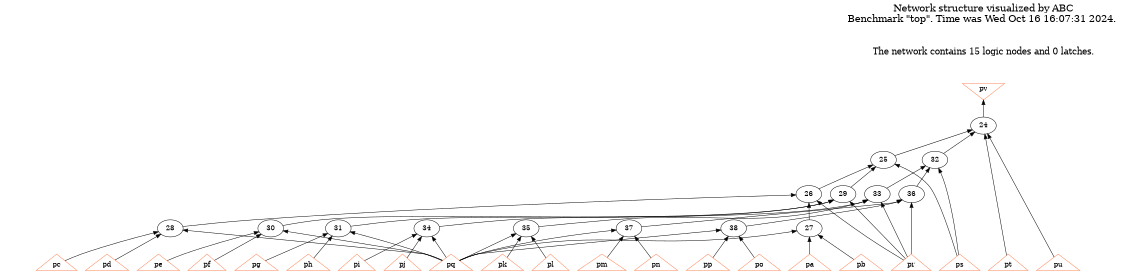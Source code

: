 # Network structure generated by ABC

digraph network {
size = "7.5,10";
center = true;
edge [dir = back];

{
  node [shape = plaintext];
  edge [style = invis];
  LevelTitle1 [label=""];
  LevelTitle2 [label=""];
  Level5 [label = ""];
  Level4 [label = ""];
  Level3 [label = ""];
  Level2 [label = ""];
  Level1 [label = ""];
  Level0 [label = ""];
  LevelTitle1 ->  LevelTitle2 ->  Level5 ->  Level4 ->  Level3 ->  Level2 ->  Level1 ->  Level0;
}

{
  rank = same;
  LevelTitle1;
  title1 [shape=plaintext,
          fontsize=20,
          fontname = "Times-Roman",
          label="Network structure visualized by ABC\nBenchmark \"top\". Time was Wed Oct 16 16:07:31 2024. "
         ];
}

{
  rank = same;
  LevelTitle2;
  title2 [shape=plaintext,
          fontsize=18,
          fontname = "Times-Roman",
          label="The network contains 15 logic nodes and 0 latches.\n"
         ];
}

{
  rank = same;
  Level5;
  Node22 [label = "pv", shape = invtriangle, color = coral, fillcolor = coral];
}

{
  rank = same;
  Level4;
  Node24 [label = "24\n", shape = ellipse];
}

{
  rank = same;
  Level3;
  Node25 [label = "25\n", shape = ellipse];
  Node32 [label = "32\n", shape = ellipse];
}

{
  rank = same;
  Level2;
  Node26 [label = "26\n", shape = ellipse];
  Node29 [label = "29\n", shape = ellipse];
  Node33 [label = "33\n", shape = ellipse];
  Node36 [label = "36\n", shape = ellipse];
}

{
  rank = same;
  Level1;
  Node27 [label = "27\n", shape = ellipse];
  Node28 [label = "28\n", shape = ellipse];
  Node30 [label = "30\n", shape = ellipse];
  Node31 [label = "31\n", shape = ellipse];
  Node34 [label = "34\n", shape = ellipse];
  Node35 [label = "35\n", shape = ellipse];
  Node37 [label = "37\n", shape = ellipse];
  Node38 [label = "38\n", shape = ellipse];
}

{
  rank = same;
  Level0;
  Node1 [label = "pp", shape = triangle, color = coral, fillcolor = coral];
  Node2 [label = "pq", shape = triangle, color = coral, fillcolor = coral];
  Node3 [label = "pr", shape = triangle, color = coral, fillcolor = coral];
  Node4 [label = "ps", shape = triangle, color = coral, fillcolor = coral];
  Node5 [label = "pt", shape = triangle, color = coral, fillcolor = coral];
  Node6 [label = "pu", shape = triangle, color = coral, fillcolor = coral];
  Node7 [label = "pa", shape = triangle, color = coral, fillcolor = coral];
  Node8 [label = "pb", shape = triangle, color = coral, fillcolor = coral];
  Node9 [label = "pc", shape = triangle, color = coral, fillcolor = coral];
  Node10 [label = "pd", shape = triangle, color = coral, fillcolor = coral];
  Node11 [label = "pe", shape = triangle, color = coral, fillcolor = coral];
  Node12 [label = "pf", shape = triangle, color = coral, fillcolor = coral];
  Node13 [label = "pg", shape = triangle, color = coral, fillcolor = coral];
  Node14 [label = "ph", shape = triangle, color = coral, fillcolor = coral];
  Node15 [label = "pi", shape = triangle, color = coral, fillcolor = coral];
  Node16 [label = "pj", shape = triangle, color = coral, fillcolor = coral];
  Node17 [label = "pk", shape = triangle, color = coral, fillcolor = coral];
  Node18 [label = "pl", shape = triangle, color = coral, fillcolor = coral];
  Node19 [label = "pm", shape = triangle, color = coral, fillcolor = coral];
  Node20 [label = "pn", shape = triangle, color = coral, fillcolor = coral];
  Node21 [label = "po", shape = triangle, color = coral, fillcolor = coral];
}

title1 -> title2 [style = invis];
title2 -> Node22 [style = invis];
Node22 -> Node24 [style = solid];
Node24 -> Node25 [style = solid];
Node24 -> Node32 [style = solid];
Node24 -> Node5 [style = solid];
Node24 -> Node6 [style = solid];
Node25 -> Node26 [style = solid];
Node25 -> Node29 [style = solid];
Node25 -> Node4 [style = solid];
Node26 -> Node27 [style = solid];
Node26 -> Node28 [style = solid];
Node26 -> Node3 [style = solid];
Node27 -> Node2 [style = solid];
Node27 -> Node7 [style = solid];
Node27 -> Node8 [style = solid];
Node28 -> Node2 [style = solid];
Node28 -> Node9 [style = solid];
Node28 -> Node10 [style = solid];
Node29 -> Node30 [style = solid];
Node29 -> Node31 [style = solid];
Node29 -> Node3 [style = solid];
Node30 -> Node2 [style = solid];
Node30 -> Node11 [style = solid];
Node30 -> Node12 [style = solid];
Node31 -> Node2 [style = solid];
Node31 -> Node13 [style = solid];
Node31 -> Node14 [style = solid];
Node32 -> Node33 [style = solid];
Node32 -> Node36 [style = solid];
Node32 -> Node4 [style = solid];
Node33 -> Node34 [style = solid];
Node33 -> Node35 [style = solid];
Node33 -> Node3 [style = solid];
Node34 -> Node2 [style = solid];
Node34 -> Node15 [style = solid];
Node34 -> Node16 [style = solid];
Node35 -> Node2 [style = solid];
Node35 -> Node17 [style = solid];
Node35 -> Node18 [style = solid];
Node36 -> Node37 [style = solid];
Node36 -> Node38 [style = solid];
Node36 -> Node3 [style = solid];
Node37 -> Node2 [style = solid];
Node37 -> Node19 [style = solid];
Node37 -> Node20 [style = solid];
Node38 -> Node1 [style = solid];
Node38 -> Node2 [style = solid];
Node38 -> Node21 [style = solid];
}

